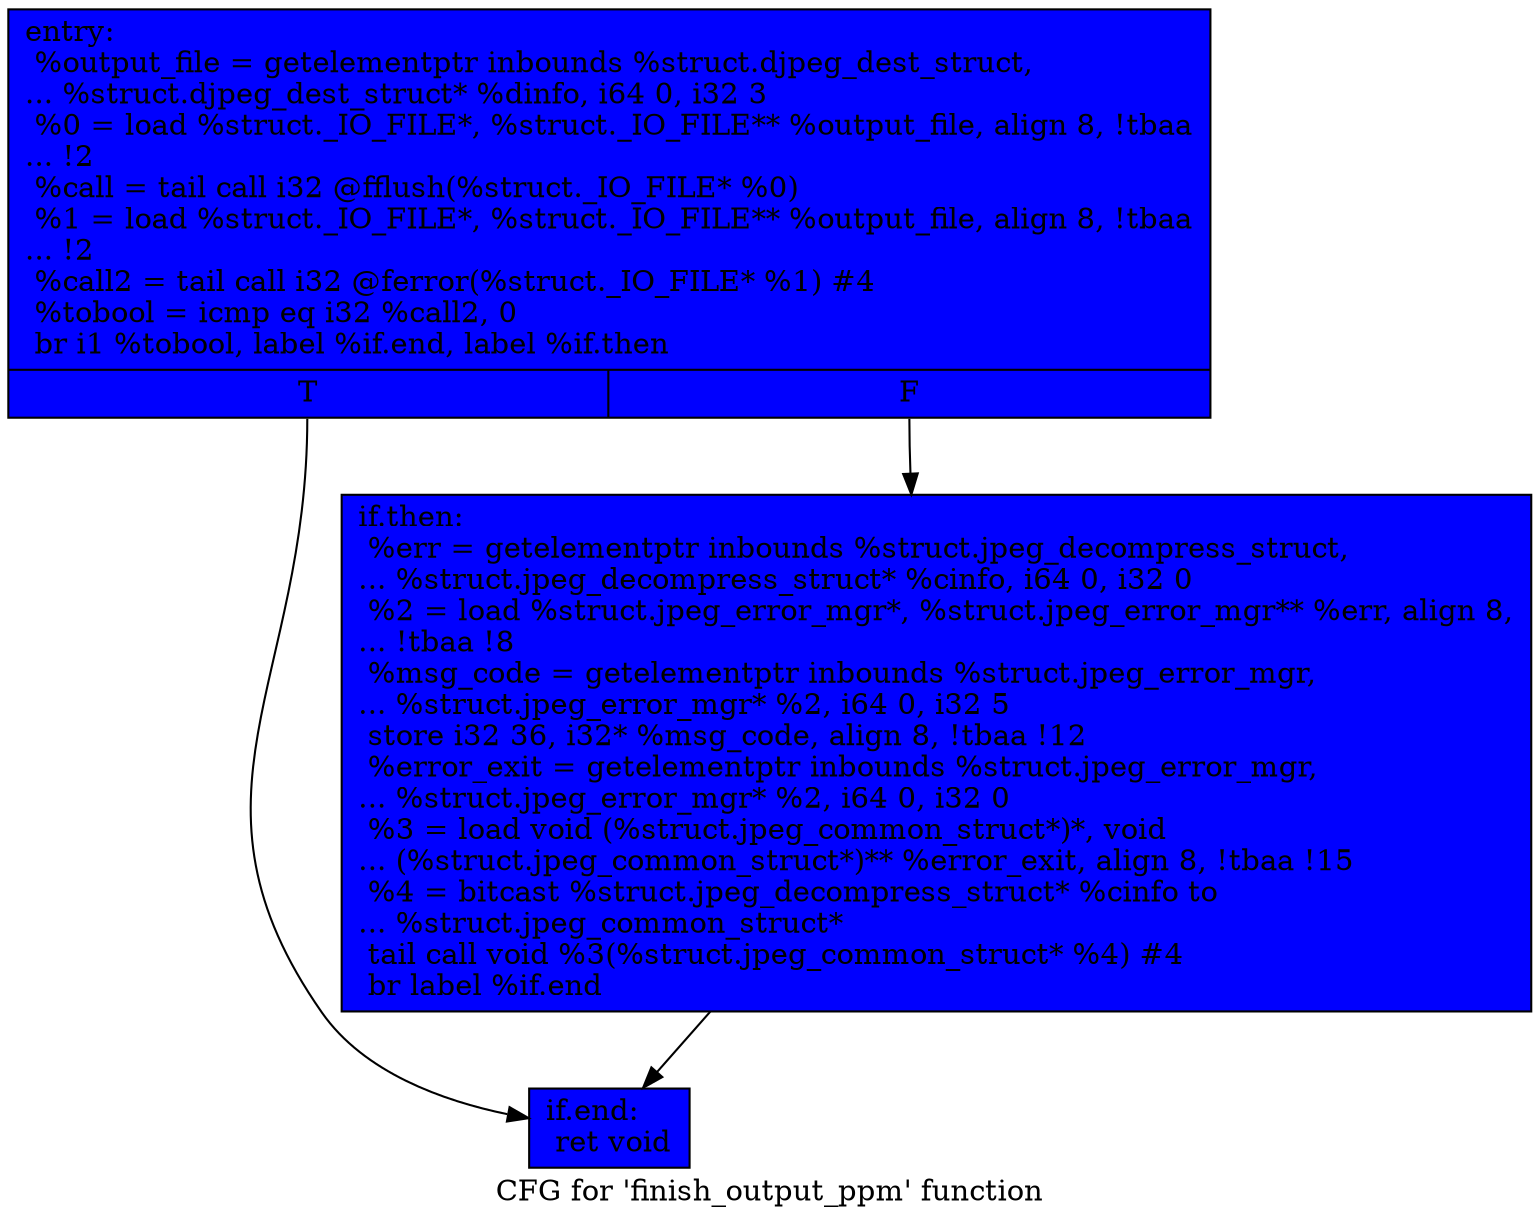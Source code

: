 digraph "CFG for 'finish_output_ppm' function" {
	label="CFG for 'finish_output_ppm' function";

	Node0x580bcf0 [shape=record, style = filled, fillcolor = blue, label="{entry:\l  %output_file = getelementptr inbounds %struct.djpeg_dest_struct,\l... %struct.djpeg_dest_struct* %dinfo, i64 0, i32 3\l  %0 = load %struct._IO_FILE*, %struct._IO_FILE** %output_file, align 8, !tbaa\l... !2\l  %call = tail call i32 @fflush(%struct._IO_FILE* %0)\l  %1 = load %struct._IO_FILE*, %struct._IO_FILE** %output_file, align 8, !tbaa\l... !2\l  %call2 = tail call i32 @ferror(%struct._IO_FILE* %1) #4\l  %tobool = icmp eq i32 %call2, 0\l  br i1 %tobool, label %if.end, label %if.then\l|{<s0>T|<s1>F}}"];
	Node0x580bcf0:s0 -> Node0x580cb90;
	Node0x580bcf0:s1 -> Node0x580cc60;
	Node0x580cc60 [shape=record, style = filled, fillcolor = blue, label="{if.then:                                          \l  %err = getelementptr inbounds %struct.jpeg_decompress_struct,\l... %struct.jpeg_decompress_struct* %cinfo, i64 0, i32 0\l  %2 = load %struct.jpeg_error_mgr*, %struct.jpeg_error_mgr** %err, align 8,\l... !tbaa !8\l  %msg_code = getelementptr inbounds %struct.jpeg_error_mgr,\l... %struct.jpeg_error_mgr* %2, i64 0, i32 5\l  store i32 36, i32* %msg_code, align 8, !tbaa !12\l  %error_exit = getelementptr inbounds %struct.jpeg_error_mgr,\l... %struct.jpeg_error_mgr* %2, i64 0, i32 0\l  %3 = load void (%struct.jpeg_common_struct*)*, void\l... (%struct.jpeg_common_struct*)** %error_exit, align 8, !tbaa !15\l  %4 = bitcast %struct.jpeg_decompress_struct* %cinfo to\l... %struct.jpeg_common_struct*\l  tail call void %3(%struct.jpeg_common_struct* %4) #4\l  br label %if.end\l}"];
	Node0x580cc60 -> Node0x580cb90;
	Node0x580cb90 [shape=record, style = filled, fillcolor = blue, label="{if.end:                                           \l  ret void\l}"];
}
